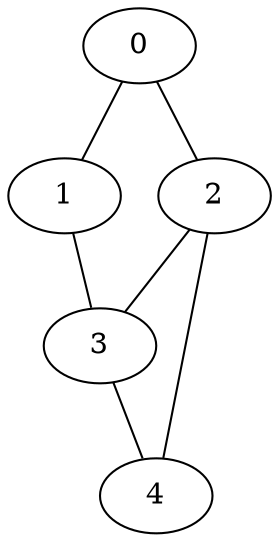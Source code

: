 graph "" {
	0	 [pos="-0.03963056018258071,0.43833062463697847"];
	1	 [pos="-0.19862032733330937,0.22973460881247096"];
	0 -- 1 [key=0];
2 [pos="0.1814914602242742,0.3162553837906159"];
0 -- 2 [key=0];
3 [pos="0.042923435431958104,0.06513268484913072"];
1 -- 3 [key=0];
2 -- 3 [key=0];
4 [pos="0.26493021778501175,0.11032645459882062"];
2 -- 4 [key=0];
3 -- 4 [key=0];
}
